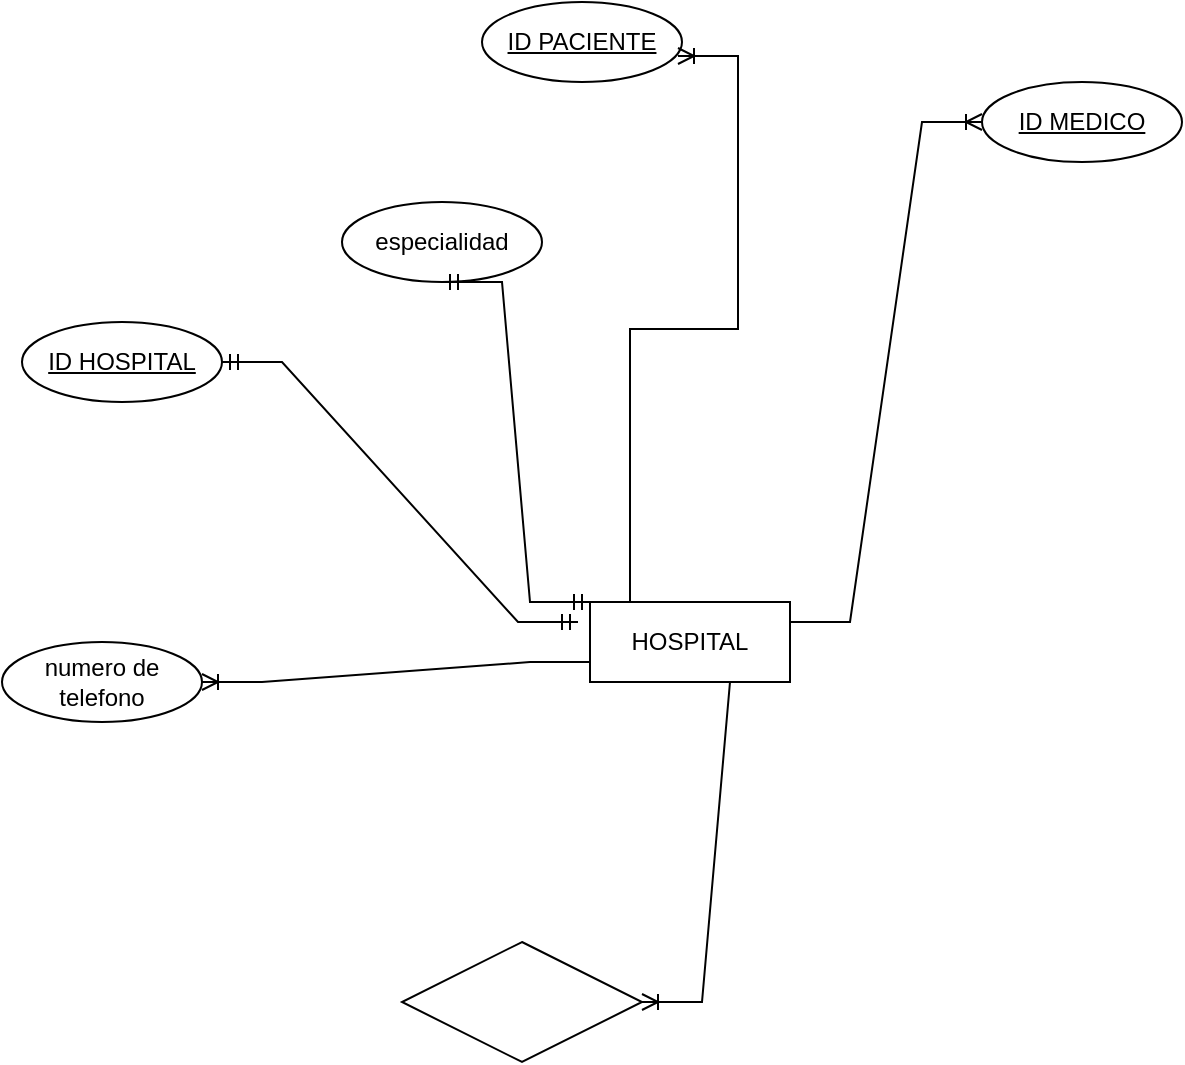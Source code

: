 <mxfile version="24.2.2" type="github">
  <diagram name="actividad 1" id="j1gKay7KMP9iQJabrsSp">
    <mxGraphModel dx="1194" dy="750" grid="1" gridSize="10" guides="1" tooltips="1" connect="1" arrows="1" fold="1" page="1" pageScale="1" pageWidth="827" pageHeight="1169" math="0" shadow="0">
      <root>
        <mxCell id="0" />
        <mxCell id="1" parent="0" />
        <mxCell id="A5kb5HhrQv2hNoUjbtO7-1" value="&lt;font style=&quot;vertical-align: inherit;&quot;&gt;&lt;font style=&quot;vertical-align: inherit;&quot;&gt;HOSPITAL&lt;/font&gt;&lt;/font&gt;" style="whiteSpace=wrap;html=1;align=center;" vertex="1" parent="1">
          <mxGeometry x="314" y="590" width="100" height="40" as="geometry" />
        </mxCell>
        <mxCell id="A5kb5HhrQv2hNoUjbtO7-2" value="&lt;font style=&quot;vertical-align: inherit;&quot;&gt;&lt;font style=&quot;vertical-align: inherit;&quot;&gt;ID PACIENTE&lt;/font&gt;&lt;/font&gt;" style="ellipse;whiteSpace=wrap;html=1;align=center;fontStyle=4;" vertex="1" parent="1">
          <mxGeometry x="260" y="290" width="100" height="40" as="geometry" />
        </mxCell>
        <mxCell id="A5kb5HhrQv2hNoUjbtO7-4" value="" style="edgeStyle=entityRelationEdgeStyle;fontSize=12;html=1;endArrow=ERoneToMany;rounded=0;exitX=0.5;exitY=0;exitDx=0;exitDy=0;entryX=0.98;entryY=0.675;entryDx=0;entryDy=0;entryPerimeter=0;" edge="1" parent="1" source="A5kb5HhrQv2hNoUjbtO7-1" target="A5kb5HhrQv2hNoUjbtO7-2">
          <mxGeometry width="100" height="100" relative="1" as="geometry">
            <mxPoint x="360" y="540" as="sourcePoint" />
            <mxPoint x="340" y="330" as="targetPoint" />
            <Array as="points">
              <mxPoint x="400" y="540" />
              <mxPoint x="340" y="520" />
              <mxPoint x="340" y="530" />
              <mxPoint x="320" y="400" />
              <mxPoint x="340" y="520" />
              <mxPoint x="370" y="470" />
            </Array>
          </mxGeometry>
        </mxCell>
        <mxCell id="A5kb5HhrQv2hNoUjbtO7-5" value="&lt;font style=&quot;vertical-align: inherit;&quot;&gt;&lt;font style=&quot;vertical-align: inherit;&quot;&gt;ID MEDICO&lt;/font&gt;&lt;/font&gt;" style="ellipse;whiteSpace=wrap;html=1;align=center;fontStyle=4;" vertex="1" parent="1">
          <mxGeometry x="510" y="330" width="100" height="40" as="geometry" />
        </mxCell>
        <mxCell id="A5kb5HhrQv2hNoUjbtO7-6" value="" style="edgeStyle=entityRelationEdgeStyle;fontSize=12;html=1;endArrow=ERoneToMany;rounded=0;entryX=0;entryY=0.5;entryDx=0;entryDy=0;exitX=1;exitY=0.25;exitDx=0;exitDy=0;" edge="1" parent="1" source="A5kb5HhrQv2hNoUjbtO7-1" target="A5kb5HhrQv2hNoUjbtO7-5">
          <mxGeometry width="100" height="100" relative="1" as="geometry">
            <mxPoint x="360" y="640" as="sourcePoint" />
            <mxPoint x="460" y="540" as="targetPoint" />
          </mxGeometry>
        </mxCell>
        <mxCell id="A5kb5HhrQv2hNoUjbtO7-7" value="&lt;font style=&quot;vertical-align: inherit;&quot;&gt;&lt;font style=&quot;vertical-align: inherit;&quot;&gt;ID HOSPITAL&lt;/font&gt;&lt;/font&gt;" style="ellipse;whiteSpace=wrap;html=1;align=center;fontStyle=4;" vertex="1" parent="1">
          <mxGeometry x="30" y="450" width="100" height="40" as="geometry" />
        </mxCell>
        <mxCell id="A5kb5HhrQv2hNoUjbtO7-8" value="" style="edgeStyle=entityRelationEdgeStyle;fontSize=12;html=1;endArrow=ERmandOne;startArrow=ERmandOne;rounded=0;exitX=1;exitY=0.5;exitDx=0;exitDy=0;entryX=-0.06;entryY=0.25;entryDx=0;entryDy=0;entryPerimeter=0;" edge="1" parent="1" source="A5kb5HhrQv2hNoUjbtO7-7" target="A5kb5HhrQv2hNoUjbtO7-1">
          <mxGeometry width="100" height="100" relative="1" as="geometry">
            <mxPoint x="360" y="640" as="sourcePoint" />
            <mxPoint x="460" y="540" as="targetPoint" />
          </mxGeometry>
        </mxCell>
        <mxCell id="A5kb5HhrQv2hNoUjbtO7-9" value="&lt;font style=&quot;vertical-align: inherit;&quot;&gt;&lt;font style=&quot;vertical-align: inherit;&quot;&gt;numero de telefono&lt;/font&gt;&lt;/font&gt;" style="ellipse;whiteSpace=wrap;html=1;align=center;" vertex="1" parent="1">
          <mxGeometry x="20" y="610" width="100" height="40" as="geometry" />
        </mxCell>
        <mxCell id="A5kb5HhrQv2hNoUjbtO7-10" value="&lt;font style=&quot;vertical-align: inherit;&quot;&gt;&lt;font style=&quot;vertical-align: inherit;&quot;&gt;especialidad&lt;/font&gt;&lt;/font&gt;" style="ellipse;whiteSpace=wrap;html=1;align=center;" vertex="1" parent="1">
          <mxGeometry x="190" y="390" width="100" height="40" as="geometry" />
        </mxCell>
        <mxCell id="A5kb5HhrQv2hNoUjbtO7-11" value="" style="edgeStyle=entityRelationEdgeStyle;fontSize=12;html=1;endArrow=ERoneToMany;rounded=0;exitX=0;exitY=0.75;exitDx=0;exitDy=0;entryX=1;entryY=0.5;entryDx=0;entryDy=0;" edge="1" parent="1" source="A5kb5HhrQv2hNoUjbtO7-1" target="A5kb5HhrQv2hNoUjbtO7-9">
          <mxGeometry width="100" height="100" relative="1" as="geometry">
            <mxPoint x="360" y="640" as="sourcePoint" />
            <mxPoint x="460" y="540" as="targetPoint" />
          </mxGeometry>
        </mxCell>
        <mxCell id="A5kb5HhrQv2hNoUjbtO7-13" value="" style="edgeStyle=entityRelationEdgeStyle;fontSize=12;html=1;endArrow=ERmandOne;startArrow=ERmandOne;rounded=0;entryX=0.5;entryY=1;entryDx=0;entryDy=0;exitX=0;exitY=0;exitDx=0;exitDy=0;" edge="1" parent="1" source="A5kb5HhrQv2hNoUjbtO7-1" target="A5kb5HhrQv2hNoUjbtO7-10">
          <mxGeometry width="100" height="100" relative="1" as="geometry">
            <mxPoint x="360" y="640" as="sourcePoint" />
            <mxPoint x="460" y="540" as="targetPoint" />
          </mxGeometry>
        </mxCell>
        <mxCell id="A5kb5HhrQv2hNoUjbtO7-15" value="" style="shape=rhombus;perimeter=rhombusPerimeter;whiteSpace=wrap;html=1;align=center;" vertex="1" parent="1">
          <mxGeometry x="220" y="760" width="120" height="60" as="geometry" />
        </mxCell>
        <mxCell id="A5kb5HhrQv2hNoUjbtO7-16" value="" style="edgeStyle=entityRelationEdgeStyle;fontSize=12;html=1;endArrow=ERoneToMany;rounded=0;exitX=1;exitY=1;exitDx=0;exitDy=0;" edge="1" parent="1" source="A5kb5HhrQv2hNoUjbtO7-1" target="A5kb5HhrQv2hNoUjbtO7-15">
          <mxGeometry width="100" height="100" relative="1" as="geometry">
            <mxPoint x="360" y="940" as="sourcePoint" />
            <mxPoint x="460" y="840" as="targetPoint" />
          </mxGeometry>
        </mxCell>
      </root>
    </mxGraphModel>
  </diagram>
</mxfile>
